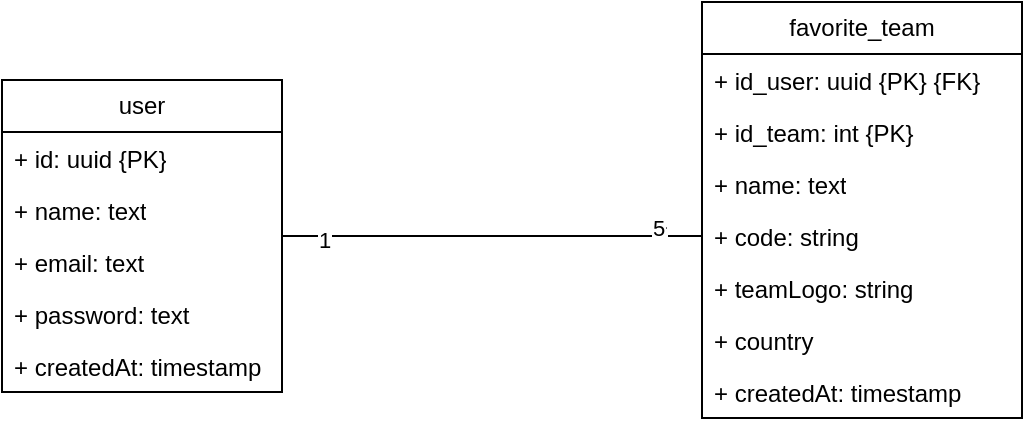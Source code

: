 <mxfile>
    <diagram name="Página-1" id="Triy9KTdEODyEqz4Pudr">
        <mxGraphModel dx="335" dy="456" grid="1" gridSize="10" guides="1" tooltips="1" connect="1" arrows="1" fold="1" page="1" pageScale="1" pageWidth="827" pageHeight="1169" math="0" shadow="0">
            <root>
                <mxCell id="0"/>
                <mxCell id="1" parent="0"/>
                <mxCell id="T9GZdD4Aiiue630Z_bwR-2" value="user" style="swimlane;fontStyle=0;childLayout=stackLayout;horizontal=1;startSize=26;fillColor=none;horizontalStack=0;resizeParent=1;resizeParentMax=0;resizeLast=0;collapsible=1;marginBottom=0;whiteSpace=wrap;html=1;" parent="1" vertex="1">
                    <mxGeometry x="480" y="368" width="140" height="156" as="geometry"/>
                </mxCell>
                <mxCell id="T9GZdD4Aiiue630Z_bwR-3" value="+ id: uuid {PK}" style="text;strokeColor=none;fillColor=none;align=left;verticalAlign=top;spacingLeft=4;spacingRight=4;overflow=hidden;rotatable=0;points=[[0,0.5],[1,0.5]];portConstraint=eastwest;whiteSpace=wrap;html=1;" parent="T9GZdD4Aiiue630Z_bwR-2" vertex="1">
                    <mxGeometry y="26" width="140" height="26" as="geometry"/>
                </mxCell>
                <mxCell id="T9GZdD4Aiiue630Z_bwR-4" value="+ name: text" style="text;strokeColor=none;fillColor=none;align=left;verticalAlign=top;spacingLeft=4;spacingRight=4;overflow=hidden;rotatable=0;points=[[0,0.5],[1,0.5]];portConstraint=eastwest;whiteSpace=wrap;html=1;" parent="T9GZdD4Aiiue630Z_bwR-2" vertex="1">
                    <mxGeometry y="52" width="140" height="26" as="geometry"/>
                </mxCell>
                <mxCell id="T9GZdD4Aiiue630Z_bwR-5" value="+ email: text" style="text;strokeColor=none;fillColor=none;align=left;verticalAlign=top;spacingLeft=4;spacingRight=4;overflow=hidden;rotatable=0;points=[[0,0.5],[1,0.5]];portConstraint=eastwest;whiteSpace=wrap;html=1;" parent="T9GZdD4Aiiue630Z_bwR-2" vertex="1">
                    <mxGeometry y="78" width="140" height="26" as="geometry"/>
                </mxCell>
                <mxCell id="T9GZdD4Aiiue630Z_bwR-6" value="+ password: text" style="text;strokeColor=none;fillColor=none;align=left;verticalAlign=top;spacingLeft=4;spacingRight=4;overflow=hidden;rotatable=0;points=[[0,0.5],[1,0.5]];portConstraint=eastwest;whiteSpace=wrap;html=1;" parent="T9GZdD4Aiiue630Z_bwR-2" vertex="1">
                    <mxGeometry y="104" width="140" height="26" as="geometry"/>
                </mxCell>
                <mxCell id="T9GZdD4Aiiue630Z_bwR-7" value="+ createdAt: timestamp" style="text;strokeColor=none;fillColor=none;align=left;verticalAlign=top;spacingLeft=4;spacingRight=4;overflow=hidden;rotatable=0;points=[[0,0.5],[1,0.5]];portConstraint=eastwest;whiteSpace=wrap;html=1;" parent="T9GZdD4Aiiue630Z_bwR-2" vertex="1">
                    <mxGeometry y="130" width="140" height="26" as="geometry"/>
                </mxCell>
                <mxCell id="T9GZdD4Aiiue630Z_bwR-8" value="favorite_team" style="swimlane;fontStyle=0;childLayout=stackLayout;horizontal=1;startSize=26;fillColor=none;horizontalStack=0;resizeParent=1;resizeParentMax=0;resizeLast=0;collapsible=1;marginBottom=0;whiteSpace=wrap;html=1;" parent="1" vertex="1">
                    <mxGeometry x="830" y="329" width="160" height="208" as="geometry"/>
                </mxCell>
                <mxCell id="T9GZdD4Aiiue630Z_bwR-9" value="+ id_user: uuid {PK} {FK}" style="text;strokeColor=none;fillColor=none;align=left;verticalAlign=top;spacingLeft=4;spacingRight=4;overflow=hidden;rotatable=0;points=[[0,0.5],[1,0.5]];portConstraint=eastwest;whiteSpace=wrap;html=1;" parent="T9GZdD4Aiiue630Z_bwR-8" vertex="1">
                    <mxGeometry y="26" width="160" height="26" as="geometry"/>
                </mxCell>
                <mxCell id="T9GZdD4Aiiue630Z_bwR-10" value="+ id_team: int {PK}" style="text;strokeColor=none;fillColor=none;align=left;verticalAlign=top;spacingLeft=4;spacingRight=4;overflow=hidden;rotatable=0;points=[[0,0.5],[1,0.5]];portConstraint=eastwest;whiteSpace=wrap;html=1;" parent="T9GZdD4Aiiue630Z_bwR-8" vertex="1">
                    <mxGeometry y="52" width="160" height="26" as="geometry"/>
                </mxCell>
                <mxCell id="xtgiShnfkEjfGDhtQ6r5-1" value="+ name: text" style="text;strokeColor=none;fillColor=none;align=left;verticalAlign=top;spacingLeft=4;spacingRight=4;overflow=hidden;rotatable=0;points=[[0,0.5],[1,0.5]];portConstraint=eastwest;whiteSpace=wrap;html=1;" parent="T9GZdD4Aiiue630Z_bwR-8" vertex="1">
                    <mxGeometry y="78" width="160" height="26" as="geometry"/>
                </mxCell>
                <mxCell id="xtgiShnfkEjfGDhtQ6r5-2" value="+ code: string" style="text;strokeColor=none;fillColor=none;align=left;verticalAlign=top;spacingLeft=4;spacingRight=4;overflow=hidden;rotatable=0;points=[[0,0.5],[1,0.5]];portConstraint=eastwest;whiteSpace=wrap;html=1;" parent="T9GZdD4Aiiue630Z_bwR-8" vertex="1">
                    <mxGeometry y="104" width="160" height="26" as="geometry"/>
                </mxCell>
                <mxCell id="xtgiShnfkEjfGDhtQ6r5-3" value="+ teamLogo: string" style="text;strokeColor=none;fillColor=none;align=left;verticalAlign=top;spacingLeft=4;spacingRight=4;overflow=hidden;rotatable=0;points=[[0,0.5],[1,0.5]];portConstraint=eastwest;whiteSpace=wrap;html=1;" parent="T9GZdD4Aiiue630Z_bwR-8" vertex="1">
                    <mxGeometry y="130" width="160" height="26" as="geometry"/>
                </mxCell>
                <mxCell id="xtgiShnfkEjfGDhtQ6r5-4" value="+ country" style="text;strokeColor=none;fillColor=none;align=left;verticalAlign=top;spacingLeft=4;spacingRight=4;overflow=hidden;rotatable=0;points=[[0,0.5],[1,0.5]];portConstraint=eastwest;whiteSpace=wrap;html=1;" parent="T9GZdD4Aiiue630Z_bwR-8" vertex="1">
                    <mxGeometry y="156" width="160" height="26" as="geometry"/>
                </mxCell>
                <mxCell id="T9GZdD4Aiiue630Z_bwR-11" value="+ createdAt: timestamp" style="text;strokeColor=none;fillColor=none;align=left;verticalAlign=top;spacingLeft=4;spacingRight=4;overflow=hidden;rotatable=0;points=[[0,0.5],[1,0.5]];portConstraint=eastwest;whiteSpace=wrap;html=1;" parent="T9GZdD4Aiiue630Z_bwR-8" vertex="1">
                    <mxGeometry y="182" width="160" height="26" as="geometry"/>
                </mxCell>
                <mxCell id="T9GZdD4Aiiue630Z_bwR-12" style="edgeStyle=orthogonalEdgeStyle;rounded=0;orthogonalLoop=1;jettySize=auto;html=1;entryX=0;entryY=0.5;entryDx=0;entryDy=0;endArrow=none;startFill=0;" parent="1" source="T9GZdD4Aiiue630Z_bwR-2" target="xtgiShnfkEjfGDhtQ6r5-2" edge="1">
                    <mxGeometry relative="1" as="geometry"/>
                </mxCell>
                <mxCell id="T9GZdD4Aiiue630Z_bwR-13" value="*" style="edgeLabel;html=1;align=center;verticalAlign=middle;resizable=0;points=[];" parent="T9GZdD4Aiiue630Z_bwR-12" vertex="1" connectable="0">
                    <mxGeometry x="0.806" y="2" relative="1" as="geometry">
                        <mxPoint as="offset"/>
                    </mxGeometry>
                </mxCell>
                <mxCell id="T9GZdD4Aiiue630Z_bwR-14" value="1" style="edgeLabel;html=1;align=center;verticalAlign=middle;resizable=0;points=[];" parent="T9GZdD4Aiiue630Z_bwR-12" vertex="1" connectable="0">
                    <mxGeometry x="-0.799" y="-2" relative="1" as="geometry">
                        <mxPoint as="offset"/>
                    </mxGeometry>
                </mxCell>
                <mxCell id="2" value="5" style="edgeLabel;html=1;align=center;verticalAlign=middle;resizable=0;points=[];" vertex="1" connectable="0" parent="T9GZdD4Aiiue630Z_bwR-12">
                    <mxGeometry x="0.79" y="4" relative="1" as="geometry">
                        <mxPoint as="offset"/>
                    </mxGeometry>
                </mxCell>
            </root>
        </mxGraphModel>
    </diagram>
</mxfile>
